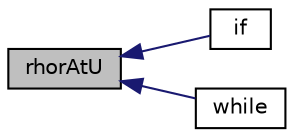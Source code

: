 digraph "rhorAtU"
{
  bgcolor="transparent";
  edge [fontname="Helvetica",fontsize="10",labelfontname="Helvetica",labelfontsize="10"];
  node [fontname="Helvetica",fontsize="10",shape=record];
  rankdir="LR";
  Node329 [label="rhorAtU",height=0.2,width=0.4,color="black", fillcolor="grey75", style="filled", fontcolor="black"];
  Node329 -> Node330 [dir="back",color="midnightblue",fontsize="10",style="solid",fontname="Helvetica"];
  Node330 [label="if",height=0.2,width=0.4,color="black",URL="$a39629.html#a8b7f998449b569bf0b55d8c54cbac3cc"];
  Node329 -> Node331 [dir="back",color="midnightblue",fontsize="10",style="solid",fontname="Helvetica"];
  Node331 [label="while",height=0.2,width=0.4,color="black",URL="$a39629.html#ab13470e79e249d04c443bf59be9ff31d"];
}
